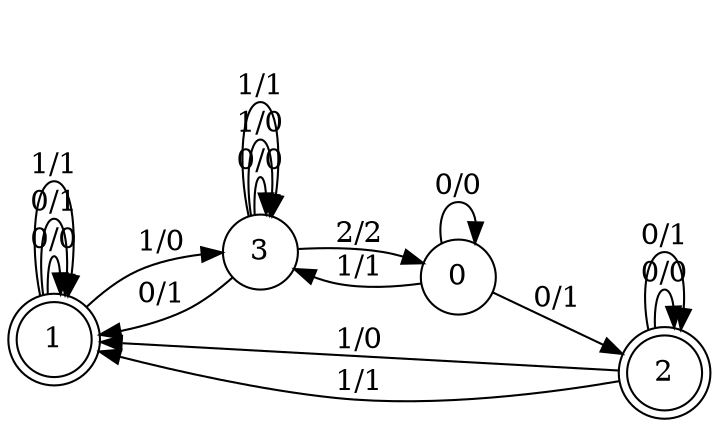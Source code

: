 digraph finite_state_machine {
rankdir=LR;
size="8,5"
node [shape = doublecircle]; 1 2 ;
node [shape = circle];
0 -> 0 [ label = "0/0" ];
0 -> 2 [ label = "0/1" ];
0 -> 3 [ label = "1/1" ];
1 -> 1 [ label = "0/0" ];
1 -> 1 [ label = "0/1" ];
1 -> 1 [ label = "1/1" ];
1 -> 3 [ label = "1/0" ];
2 -> 1 [ label = "1/0" ];
2 -> 1 [ label = "1/1" ];
2 -> 2 [ label = "0/0" ];
2 -> 2 [ label = "0/1" ];
3 -> 0 [ label = "2/2" ];
3 -> 1 [ label = "0/1" ];
3 -> 3 [ label = "0/0" ];
3 -> 3 [ label = "1/0" ];
3 -> 3 [ label = "1/1" ];
}